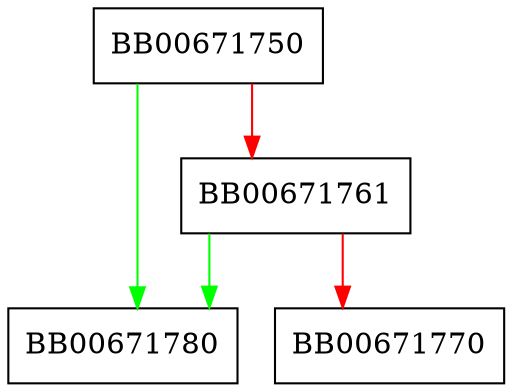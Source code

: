digraph OSSL_ISSUER_SERIAL_get0_issuer {
  node [shape="box"];
  graph [splines=ortho];
  BB00671750 -> BB00671780 [color="green"];
  BB00671750 -> BB00671761 [color="red"];
  BB00671761 -> BB00671780 [color="green"];
  BB00671761 -> BB00671770 [color="red"];
}